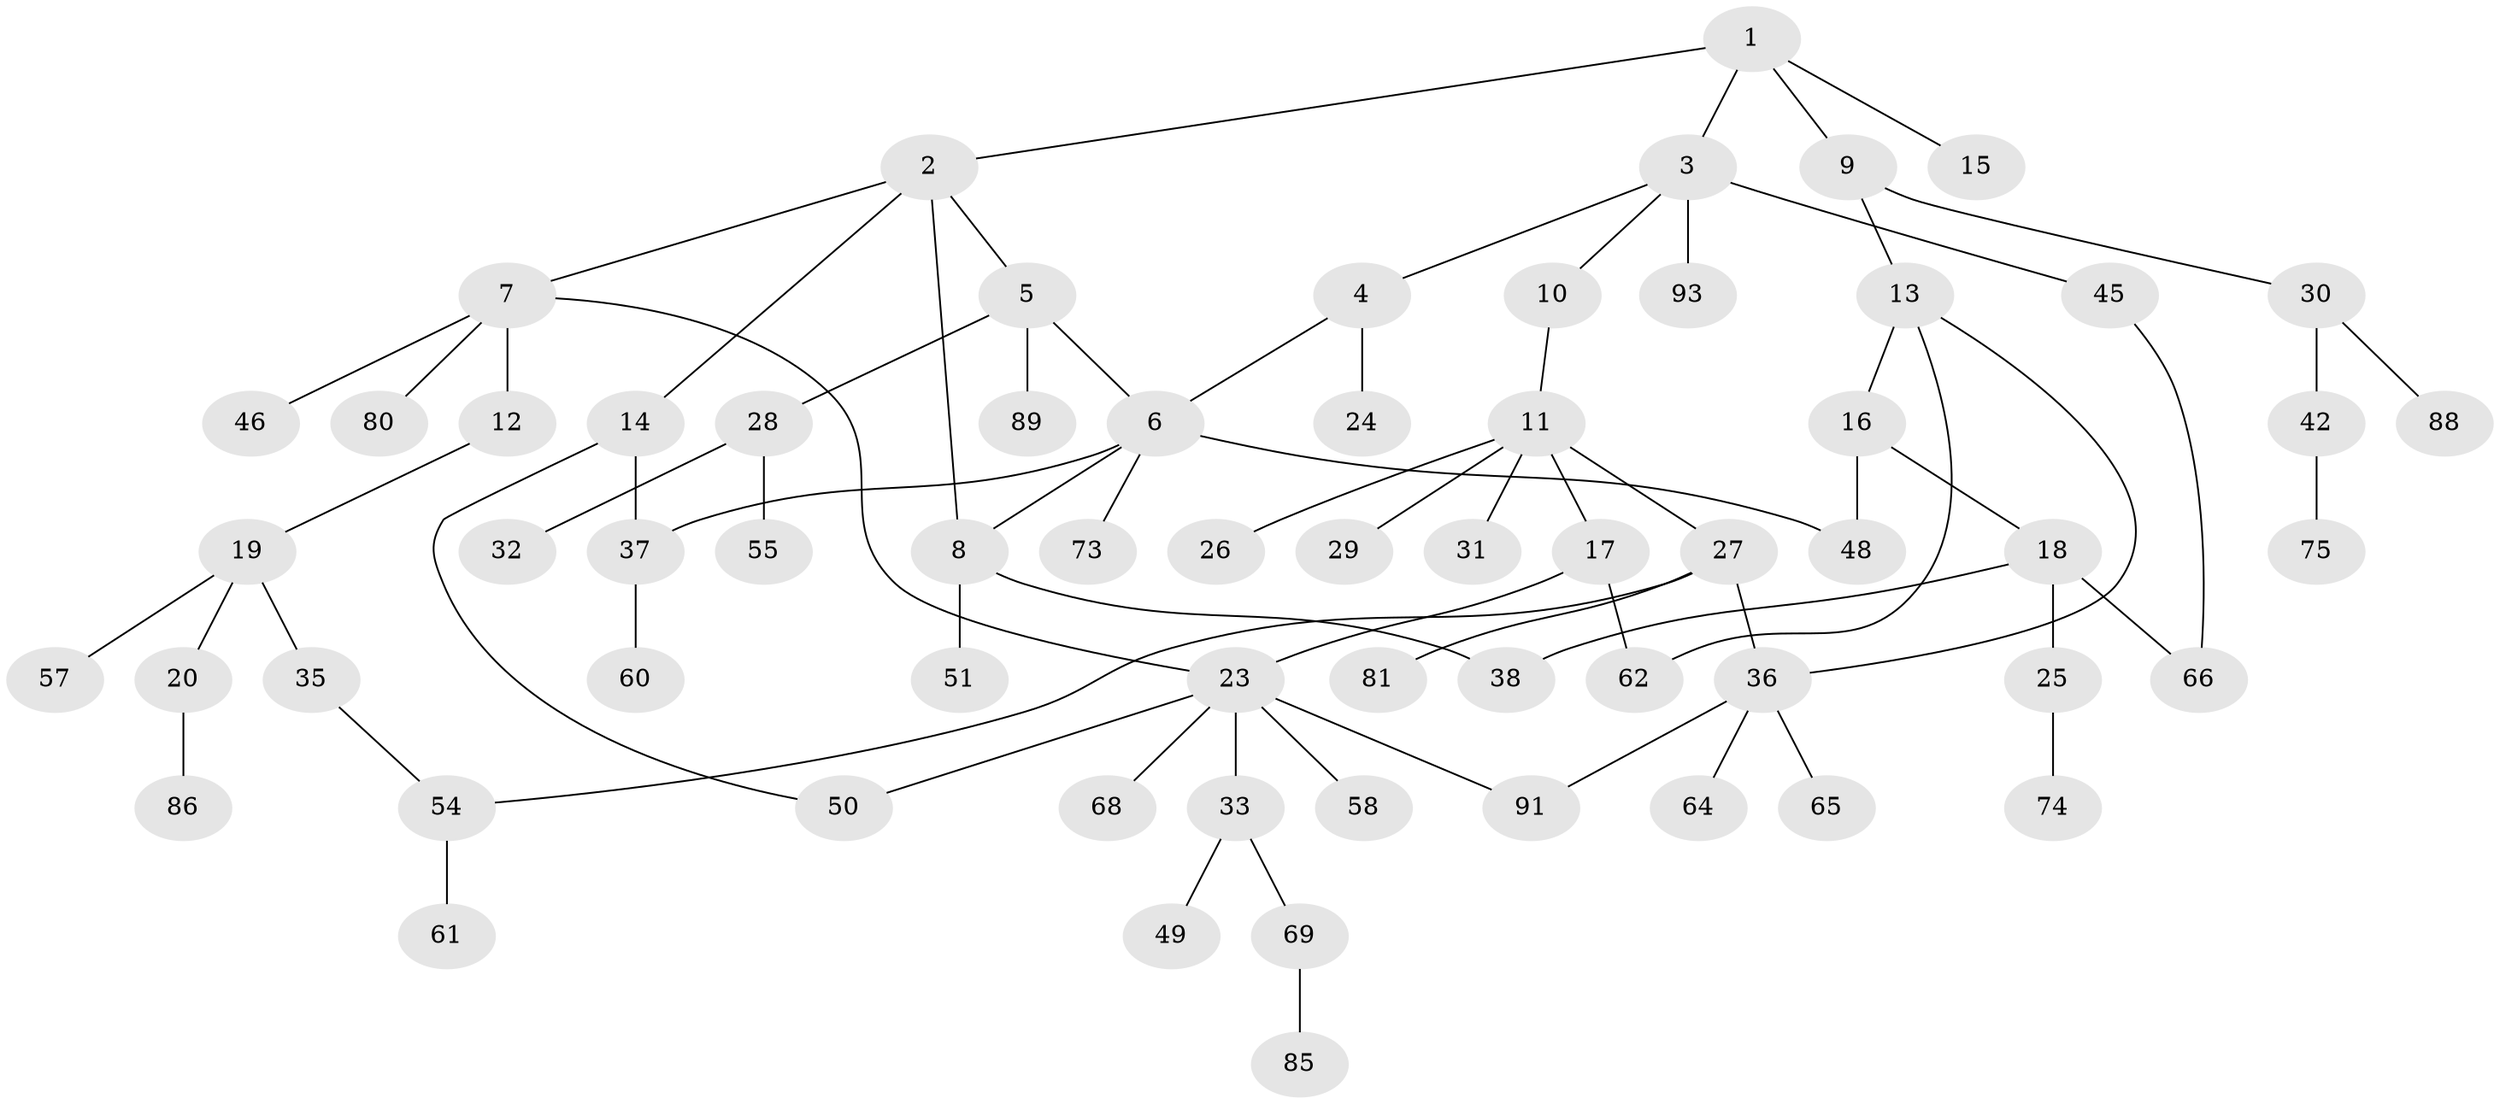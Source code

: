 // Generated by graph-tools (version 1.1) at 2025/51/02/27/25 19:51:36]
// undirected, 65 vertices, 76 edges
graph export_dot {
graph [start="1"]
  node [color=gray90,style=filled];
  1 [super="+76"];
  2;
  3 [super="+56"];
  4;
  5 [super="+40"];
  6 [super="+92"];
  7 [super="+78"];
  8 [super="+77"];
  9;
  10;
  11 [super="+21"];
  12;
  13 [super="+22"];
  14 [super="+44"];
  15;
  16 [super="+71"];
  17;
  18 [super="+34"];
  19 [super="+53"];
  20 [super="+59"];
  23 [super="+63"];
  24 [super="+43"];
  25 [super="+82"];
  26;
  27 [super="+72"];
  28 [super="+83"];
  29;
  30 [super="+79"];
  31;
  32;
  33 [super="+47"];
  35;
  36 [super="+52"];
  37 [super="+39"];
  38 [super="+41"];
  42;
  45;
  46;
  48;
  49;
  50;
  51;
  54 [super="+67"];
  55 [super="+84"];
  57;
  58;
  60;
  61;
  62;
  64;
  65;
  66 [super="+90"];
  68;
  69 [super="+70"];
  73;
  74;
  75;
  80;
  81 [super="+87"];
  85;
  86;
  88;
  89;
  91;
  93;
  1 -- 2;
  1 -- 3;
  1 -- 9;
  1 -- 15;
  2 -- 5;
  2 -- 7;
  2 -- 8;
  2 -- 14;
  3 -- 4;
  3 -- 10;
  3 -- 45;
  3 -- 93;
  4 -- 6;
  4 -- 24;
  5 -- 28;
  5 -- 89;
  5 -- 6;
  6 -- 37;
  6 -- 48;
  6 -- 73;
  6 -- 8;
  7 -- 12;
  7 -- 46;
  7 -- 23;
  7 -- 80;
  8 -- 38;
  8 -- 51;
  9 -- 13;
  9 -- 30;
  10 -- 11;
  11 -- 17;
  11 -- 26;
  11 -- 27;
  11 -- 29;
  11 -- 31;
  12 -- 19;
  13 -- 16;
  13 -- 62;
  13 -- 36;
  14 -- 50;
  14 -- 37;
  16 -- 18;
  16 -- 48;
  17 -- 23;
  17 -- 62;
  18 -- 25;
  18 -- 38;
  18 -- 66;
  19 -- 20;
  19 -- 35;
  19 -- 57;
  20 -- 86;
  23 -- 33;
  23 -- 58;
  23 -- 68;
  23 -- 50;
  23 -- 91;
  25 -- 74;
  27 -- 36;
  27 -- 81;
  27 -- 54;
  28 -- 32;
  28 -- 55;
  30 -- 42;
  30 -- 88;
  33 -- 49;
  33 -- 69;
  35 -- 54;
  36 -- 64;
  36 -- 91;
  36 -- 65;
  37 -- 60;
  42 -- 75;
  45 -- 66;
  54 -- 61;
  69 -- 85;
}
